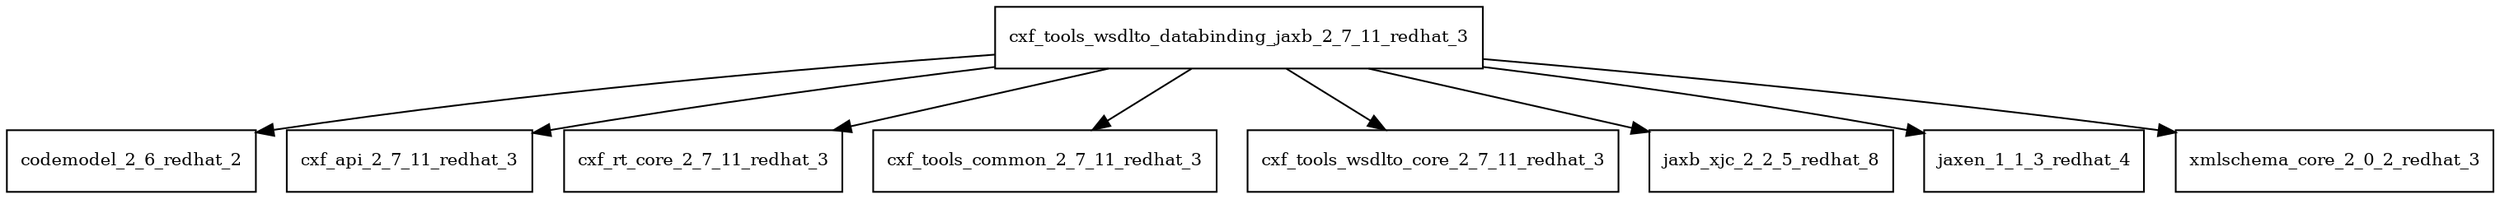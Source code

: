 digraph cxf_tools_wsdlto_databinding_jaxb_2_7_11_redhat_3_dependencies {
  node [shape = box, fontsize=10.0];
  cxf_tools_wsdlto_databinding_jaxb_2_7_11_redhat_3 -> codemodel_2_6_redhat_2;
  cxf_tools_wsdlto_databinding_jaxb_2_7_11_redhat_3 -> cxf_api_2_7_11_redhat_3;
  cxf_tools_wsdlto_databinding_jaxb_2_7_11_redhat_3 -> cxf_rt_core_2_7_11_redhat_3;
  cxf_tools_wsdlto_databinding_jaxb_2_7_11_redhat_3 -> cxf_tools_common_2_7_11_redhat_3;
  cxf_tools_wsdlto_databinding_jaxb_2_7_11_redhat_3 -> cxf_tools_wsdlto_core_2_7_11_redhat_3;
  cxf_tools_wsdlto_databinding_jaxb_2_7_11_redhat_3 -> jaxb_xjc_2_2_5_redhat_8;
  cxf_tools_wsdlto_databinding_jaxb_2_7_11_redhat_3 -> jaxen_1_1_3_redhat_4;
  cxf_tools_wsdlto_databinding_jaxb_2_7_11_redhat_3 -> xmlschema_core_2_0_2_redhat_3;
}

